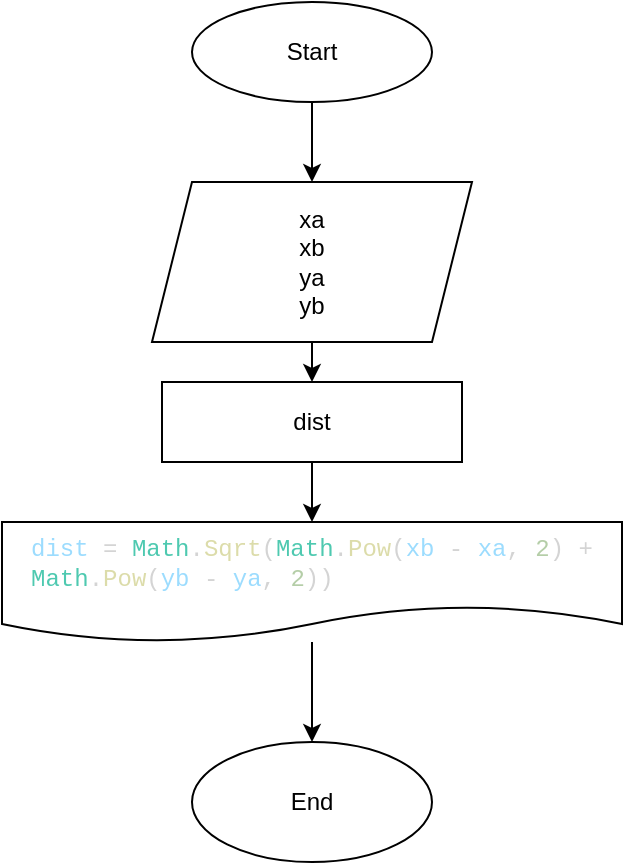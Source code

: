 <mxfile>
    <diagram id="WIhujUzcIPkCUzqXzEX1" name="Page-1">
        <mxGraphModel dx="494" dy="504" grid="1" gridSize="10" guides="1" tooltips="1" connect="1" arrows="1" fold="1" page="1" pageScale="1" pageWidth="827" pageHeight="1169" background="none" math="0" shadow="0">
            <root>
                <mxCell id="0"/>
                <mxCell id="1" parent="0"/>
                <mxCell id="5" value="" style="edgeStyle=none;html=1;exitX=0.5;exitY=1;exitDx=0;exitDy=0;" edge="1" parent="1" source="3" target="4">
                    <mxGeometry relative="1" as="geometry">
                        <mxPoint x="250" y="110" as="sourcePoint"/>
                    </mxGeometry>
                </mxCell>
                <mxCell id="3" value="Start" style="ellipse;whiteSpace=wrap;html=1;" vertex="1" parent="1">
                    <mxGeometry x="180" y="70" width="120" height="50" as="geometry"/>
                </mxCell>
                <mxCell id="8" value="" style="edgeStyle=none;html=1;" edge="1" parent="1" source="4" target="7">
                    <mxGeometry relative="1" as="geometry"/>
                </mxCell>
                <mxCell id="4" value="xa&lt;br&gt;xb&lt;br&gt;ya&lt;br&gt;yb" style="shape=parallelogram;perimeter=parallelogramPerimeter;whiteSpace=wrap;html=1;fixedSize=1;" vertex="1" parent="1">
                    <mxGeometry x="160" y="160" width="160" height="80" as="geometry"/>
                </mxCell>
                <mxCell id="10" value="" style="edgeStyle=none;html=1;" edge="1" parent="1" source="7" target="9">
                    <mxGeometry relative="1" as="geometry"/>
                </mxCell>
                <mxCell id="7" value="dist" style="whiteSpace=wrap;html=1;" vertex="1" parent="1">
                    <mxGeometry x="165" y="260" width="150" height="40" as="geometry"/>
                </mxCell>
                <mxCell id="12" value="" style="edgeStyle=none;html=1;" edge="1" parent="1" source="9" target="11">
                    <mxGeometry relative="1" as="geometry"/>
                </mxCell>
                <mxCell id="9" value="&lt;div style=&quot;color: rgb(212 , 212 , 212) ; font-family: &amp;#34;menlo&amp;#34; , &amp;#34;monaco&amp;#34; , &amp;#34;courier new&amp;#34; , monospace ; text-align: left&quot;&gt;&lt;span style=&quot;color: rgb(156 , 220 , 254)&quot;&gt;dist&lt;/span&gt;&amp;nbsp;=&amp;nbsp;&lt;span style=&quot;color: rgb(78 , 201 , 176)&quot;&gt;Math&lt;/span&gt;.&lt;span style=&quot;color: rgb(220 , 220 , 170)&quot;&gt;Sqrt&lt;/span&gt;(&lt;span style=&quot;color: rgb(78 , 201 , 176)&quot;&gt;Math&lt;/span&gt;.&lt;span style=&quot;color: rgb(220 , 220 , 170)&quot;&gt;Pow&lt;/span&gt;(&lt;span style=&quot;color: rgb(156 , 220 , 254)&quot;&gt;xb&lt;/span&gt;&amp;nbsp;-&amp;nbsp;&lt;span style=&quot;color: rgb(156 , 220 , 254)&quot;&gt;xa&lt;/span&gt;,&amp;nbsp;&lt;span style=&quot;color: rgb(181 , 206 , 168)&quot;&gt;2&lt;/span&gt;)&amp;nbsp;+&lt;/div&gt;&lt;div style=&quot;color: rgb(212 , 212 , 212) ; font-family: &amp;#34;menlo&amp;#34; , &amp;#34;monaco&amp;#34; , &amp;#34;courier new&amp;#34; , monospace ; text-align: left&quot;&gt;&lt;span style=&quot;color: rgb(78 , 201 , 176)&quot;&gt;Math&lt;/span&gt;.&lt;span style=&quot;color: rgb(220 , 220 , 170)&quot;&gt;Pow&lt;/span&gt;(&lt;span style=&quot;color: rgb(156 , 220 , 254)&quot;&gt;yb&lt;/span&gt;&amp;nbsp;-&amp;nbsp;&lt;span style=&quot;color: rgb(156 , 220 , 254)&quot;&gt;ya&lt;/span&gt;,&amp;nbsp;&lt;span style=&quot;color: rgb(181 , 206 , 168)&quot;&gt;2&lt;/span&gt;))&lt;/div&gt;" style="shape=document;whiteSpace=wrap;html=1;boundedLbl=1;" vertex="1" parent="1">
                    <mxGeometry x="85" y="330" width="310" height="60" as="geometry"/>
                </mxCell>
                <mxCell id="11" value="End" style="ellipse;whiteSpace=wrap;html=1;" vertex="1" parent="1">
                    <mxGeometry x="180" y="440" width="120" height="60" as="geometry"/>
                </mxCell>
            </root>
        </mxGraphModel>
    </diagram>
</mxfile>